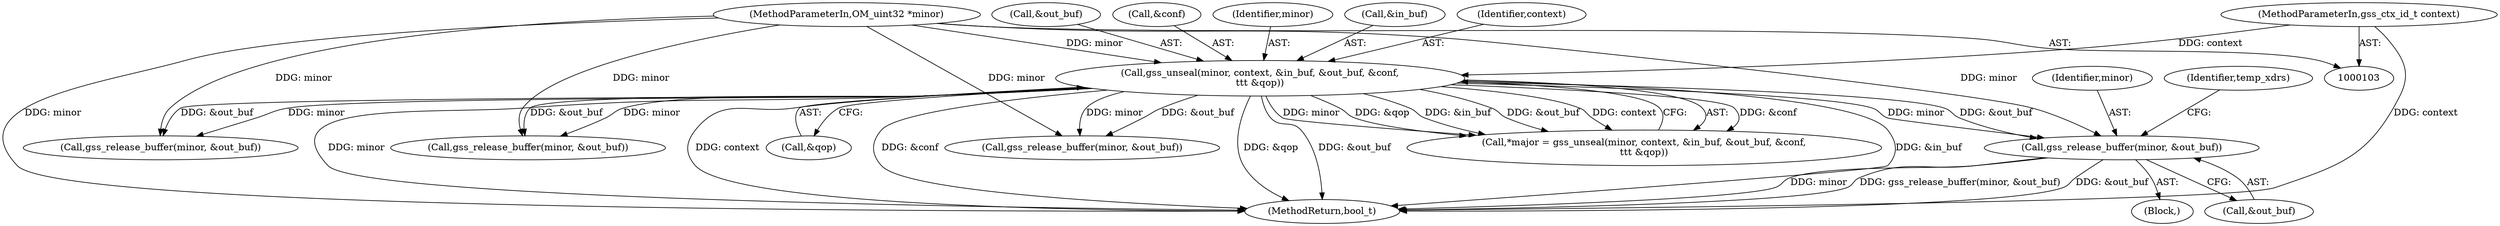 digraph "0_krb5_a197e92349a4aa2141b5dff12e9dd44c2a2166e3_1@pointer" {
"1000266" [label="(Call,gss_release_buffer(minor, &out_buf))"];
"1000190" [label="(Call,gss_unseal(minor, context, &in_buf, &out_buf, &conf,\n\t\t\t &qop))"];
"1000105" [label="(MethodParameterIn,OM_uint32 *minor)"];
"1000106" [label="(MethodParameterIn,gss_ctx_id_t context)"];
"1000197" [label="(Call,&conf)"];
"1000288" [label="(Call,gss_release_buffer(minor, &out_buf))"];
"1000187" [label="(Call,*major = gss_unseal(minor, context, &in_buf, &out_buf, &conf,\n\t\t\t &qop))"];
"1000268" [label="(Call,&out_buf)"];
"1000266" [label="(Call,gss_release_buffer(minor, &out_buf))"];
"1000272" [label="(Identifier,temp_xdrs)"];
"1000199" [label="(Call,&qop)"];
"1000191" [label="(Identifier,minor)"];
"1000246" [label="(Call,gss_release_buffer(minor, &out_buf))"];
"1000193" [label="(Call,&in_buf)"];
"1000308" [label="(MethodReturn,bool_t)"];
"1000259" [label="(Block,)"];
"1000192" [label="(Identifier,context)"];
"1000267" [label="(Identifier,minor)"];
"1000195" [label="(Call,&out_buf)"];
"1000105" [label="(MethodParameterIn,OM_uint32 *minor)"];
"1000106" [label="(MethodParameterIn,gss_ctx_id_t context)"];
"1000190" [label="(Call,gss_unseal(minor, context, &in_buf, &out_buf, &conf,\n\t\t\t &qop))"];
"1000299" [label="(Call,gss_release_buffer(minor, &out_buf))"];
"1000266" -> "1000259"  [label="AST: "];
"1000266" -> "1000268"  [label="CFG: "];
"1000267" -> "1000266"  [label="AST: "];
"1000268" -> "1000266"  [label="AST: "];
"1000272" -> "1000266"  [label="CFG: "];
"1000266" -> "1000308"  [label="DDG: &out_buf"];
"1000266" -> "1000308"  [label="DDG: minor"];
"1000266" -> "1000308"  [label="DDG: gss_release_buffer(minor, &out_buf)"];
"1000190" -> "1000266"  [label="DDG: minor"];
"1000190" -> "1000266"  [label="DDG: &out_buf"];
"1000105" -> "1000266"  [label="DDG: minor"];
"1000190" -> "1000187"  [label="AST: "];
"1000190" -> "1000199"  [label="CFG: "];
"1000191" -> "1000190"  [label="AST: "];
"1000192" -> "1000190"  [label="AST: "];
"1000193" -> "1000190"  [label="AST: "];
"1000195" -> "1000190"  [label="AST: "];
"1000197" -> "1000190"  [label="AST: "];
"1000199" -> "1000190"  [label="AST: "];
"1000187" -> "1000190"  [label="CFG: "];
"1000190" -> "1000308"  [label="DDG: &out_buf"];
"1000190" -> "1000308"  [label="DDG: minor"];
"1000190" -> "1000308"  [label="DDG: &conf"];
"1000190" -> "1000308"  [label="DDG: &qop"];
"1000190" -> "1000308"  [label="DDG: &in_buf"];
"1000190" -> "1000308"  [label="DDG: context"];
"1000190" -> "1000187"  [label="DDG: &conf"];
"1000190" -> "1000187"  [label="DDG: minor"];
"1000190" -> "1000187"  [label="DDG: &qop"];
"1000190" -> "1000187"  [label="DDG: &in_buf"];
"1000190" -> "1000187"  [label="DDG: &out_buf"];
"1000190" -> "1000187"  [label="DDG: context"];
"1000105" -> "1000190"  [label="DDG: minor"];
"1000106" -> "1000190"  [label="DDG: context"];
"1000190" -> "1000246"  [label="DDG: minor"];
"1000190" -> "1000246"  [label="DDG: &out_buf"];
"1000190" -> "1000288"  [label="DDG: minor"];
"1000190" -> "1000288"  [label="DDG: &out_buf"];
"1000190" -> "1000299"  [label="DDG: minor"];
"1000190" -> "1000299"  [label="DDG: &out_buf"];
"1000105" -> "1000103"  [label="AST: "];
"1000105" -> "1000308"  [label="DDG: minor"];
"1000105" -> "1000246"  [label="DDG: minor"];
"1000105" -> "1000288"  [label="DDG: minor"];
"1000105" -> "1000299"  [label="DDG: minor"];
"1000106" -> "1000103"  [label="AST: "];
"1000106" -> "1000308"  [label="DDG: context"];
}
